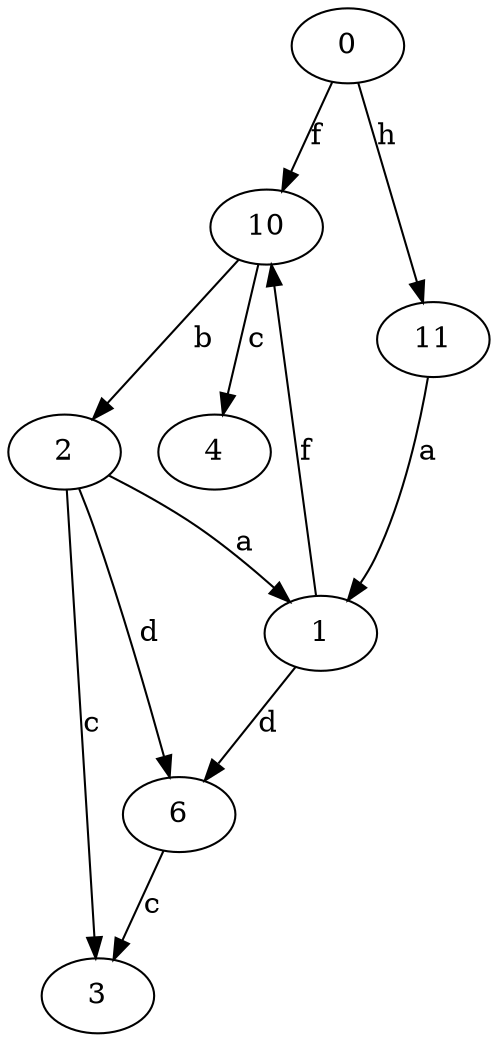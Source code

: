 strict digraph  {
0;
1;
2;
3;
4;
6;
10;
11;
0 -> 10  [label=f];
0 -> 11  [label=h];
1 -> 6  [label=d];
1 -> 10  [label=f];
2 -> 1  [label=a];
2 -> 3  [label=c];
2 -> 6  [label=d];
6 -> 3  [label=c];
10 -> 2  [label=b];
10 -> 4  [label=c];
11 -> 1  [label=a];
}
